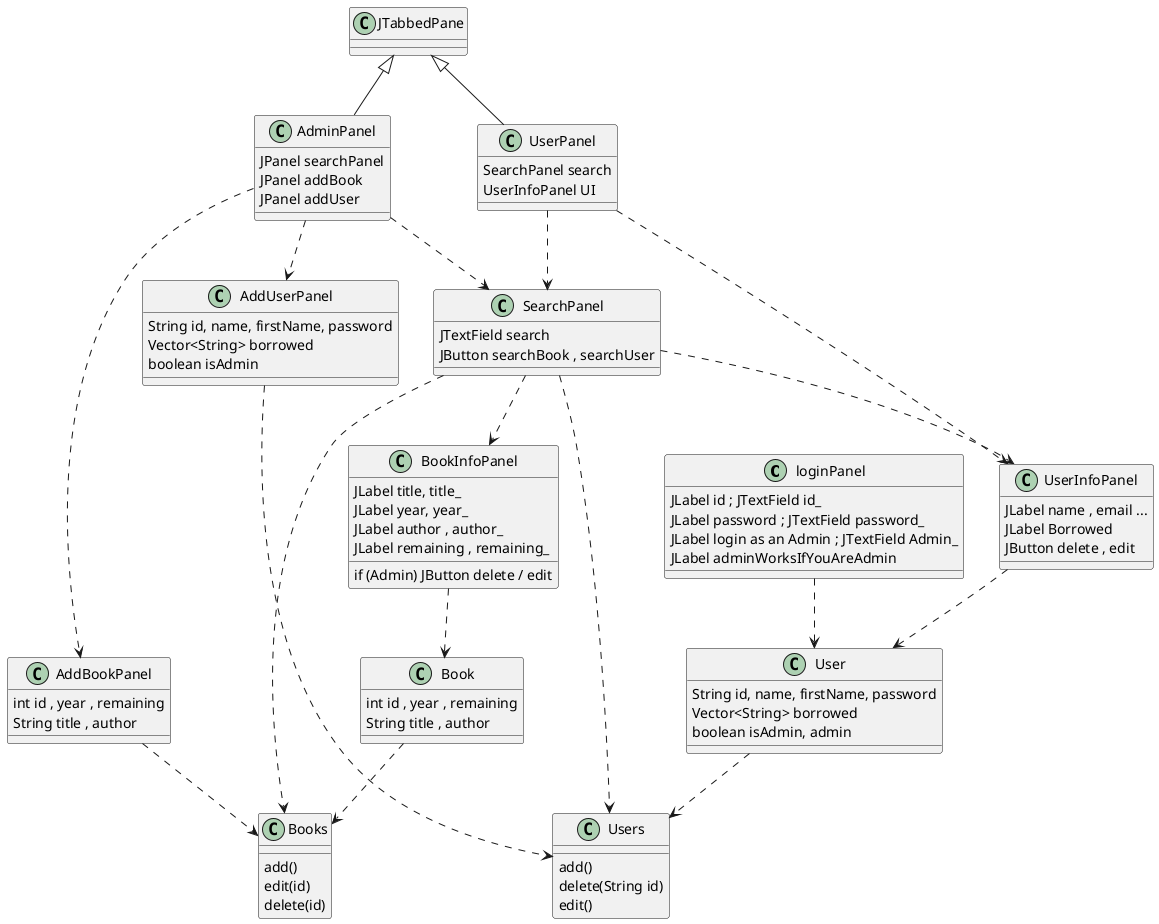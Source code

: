 @startuml

class loginPanel{
    JLabel id ; JTextField id_
    JLabel password ; JTextField password_
    JLabel login as an Admin ; JTextField Admin_
    JLabel adminWorksIfYouAreAdmin
}

loginPanel ..> User

class User{
    String id, name, firstName, password
    Vector<String> borrowed
    boolean isAdmin, admin
    /'isAdmin is from the DB while admin says if
      the user is logged in as an admin '/
}

User ..> Users

class Users{
    add()
    delete(String id)
    edit()
}

class UserInfoPanel{
    JLabel name , email ...
    JLabel Borrowed
    JButton delete , edit
}

UserInfoPanel ..> User

class UserPanel extends JTabbedPane{

    SearchPanel search
    UserInfoPanel UI

}

UserPanel ..> UserInfoPanel
UserPanel ..> SearchPanel


class SearchPanel{
    JTextField search
    JButton searchBook , searchUser
}

SearchPanel ..> Books
SearchPanel ..> Users
SearchPanel ..> UserInfoPanel
SearchPanel ..> BookInfoPanel

class BookInfoPanel{
    JLabel title, title_
    JLabel year, year_
    JLabel author , author_
    JLabel remaining , remaining_
    if (Admin) JButton delete / edit
}

BookInfoPanel ..> Book

class Book{
    int id , year , remaining
    String title , author
}

Book ..> Books


class AdminPanel extends JTabbedPane{
    JPanel searchPanel
    JPanel addBook
    JPanel addUser
}

AdminPanel ..> AddBookPanel
AdminPanel ..> AddUserPanel
AdminPanel ..> SearchPanel

class AddBookPanel {
    int id , year , remaining
    String title , author
}

AddBookPanel ..> Books

class AddUserPanel{
    String id, name, firstName, password
    Vector<String> borrowed
    boolean isAdmin
}

AddUserPanel ..> Users


class Books{
    add()
    edit(id)
    delete(id)
}


@enduml

/'
abstract class AbstractList
abstract AbstractCollection
interface List
interface Collection

List <|-- AbstractList
Collection <|-- AbstractCollection

Collection <|- List
AbstractCollection <|- AbstractList
AbstractList <|-- ArrayList

class ArrayList {
Object[] elementData
size()
}

enum TimeUnit {
DAYS
HOURS
MINUTES
}
'/